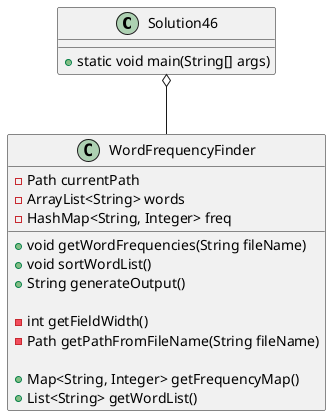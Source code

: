 @startuml
'https://plantuml.com/class-diagram

class Solution46
{
    +static void main(String[] args)
}

class WordFrequencyFinder
{
    ' Fields
    -Path currentPath
    -ArrayList<String> words
    -HashMap<String, Integer> freq

    ' User interface
    +void getWordFrequencies(String fileName)
    +void sortWordList()
    +String generateOutput()

    ' Helper methods
    -int getFieldWidth()
    -Path getPathFromFileName(String fileName)

    ' Accessor methods for testing
    +Map<String, Integer> getFrequencyMap()
    +List<String> getWordList()
    
}

Solution46 o-- WordFrequencyFinder

@enduml